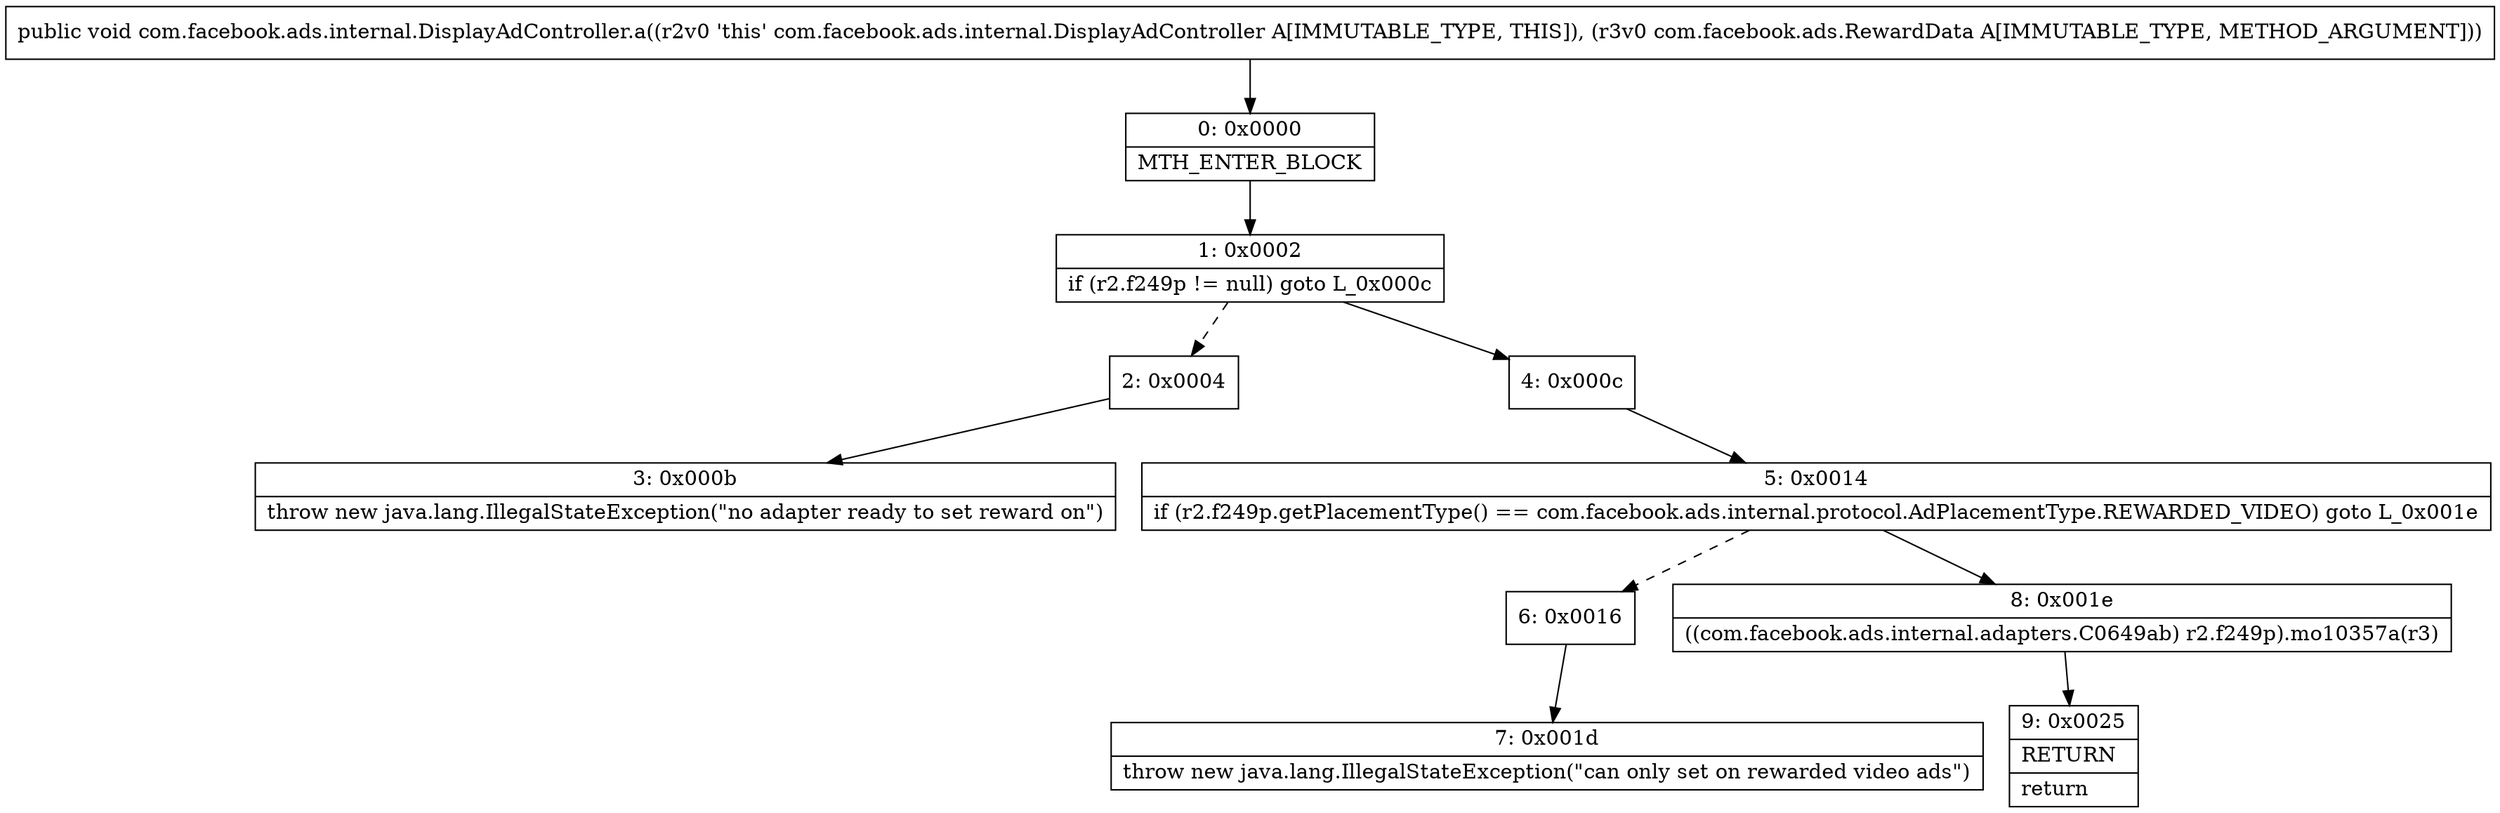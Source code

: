 digraph "CFG forcom.facebook.ads.internal.DisplayAdController.a(Lcom\/facebook\/ads\/RewardData;)V" {
Node_0 [shape=record,label="{0\:\ 0x0000|MTH_ENTER_BLOCK\l}"];
Node_1 [shape=record,label="{1\:\ 0x0002|if (r2.f249p != null) goto L_0x000c\l}"];
Node_2 [shape=record,label="{2\:\ 0x0004}"];
Node_3 [shape=record,label="{3\:\ 0x000b|throw new java.lang.IllegalStateException(\"no adapter ready to set reward on\")\l}"];
Node_4 [shape=record,label="{4\:\ 0x000c}"];
Node_5 [shape=record,label="{5\:\ 0x0014|if (r2.f249p.getPlacementType() == com.facebook.ads.internal.protocol.AdPlacementType.REWARDED_VIDEO) goto L_0x001e\l}"];
Node_6 [shape=record,label="{6\:\ 0x0016}"];
Node_7 [shape=record,label="{7\:\ 0x001d|throw new java.lang.IllegalStateException(\"can only set on rewarded video ads\")\l}"];
Node_8 [shape=record,label="{8\:\ 0x001e|((com.facebook.ads.internal.adapters.C0649ab) r2.f249p).mo10357a(r3)\l}"];
Node_9 [shape=record,label="{9\:\ 0x0025|RETURN\l|return\l}"];
MethodNode[shape=record,label="{public void com.facebook.ads.internal.DisplayAdController.a((r2v0 'this' com.facebook.ads.internal.DisplayAdController A[IMMUTABLE_TYPE, THIS]), (r3v0 com.facebook.ads.RewardData A[IMMUTABLE_TYPE, METHOD_ARGUMENT])) }"];
MethodNode -> Node_0;
Node_0 -> Node_1;
Node_1 -> Node_2[style=dashed];
Node_1 -> Node_4;
Node_2 -> Node_3;
Node_4 -> Node_5;
Node_5 -> Node_6[style=dashed];
Node_5 -> Node_8;
Node_6 -> Node_7;
Node_8 -> Node_9;
}

